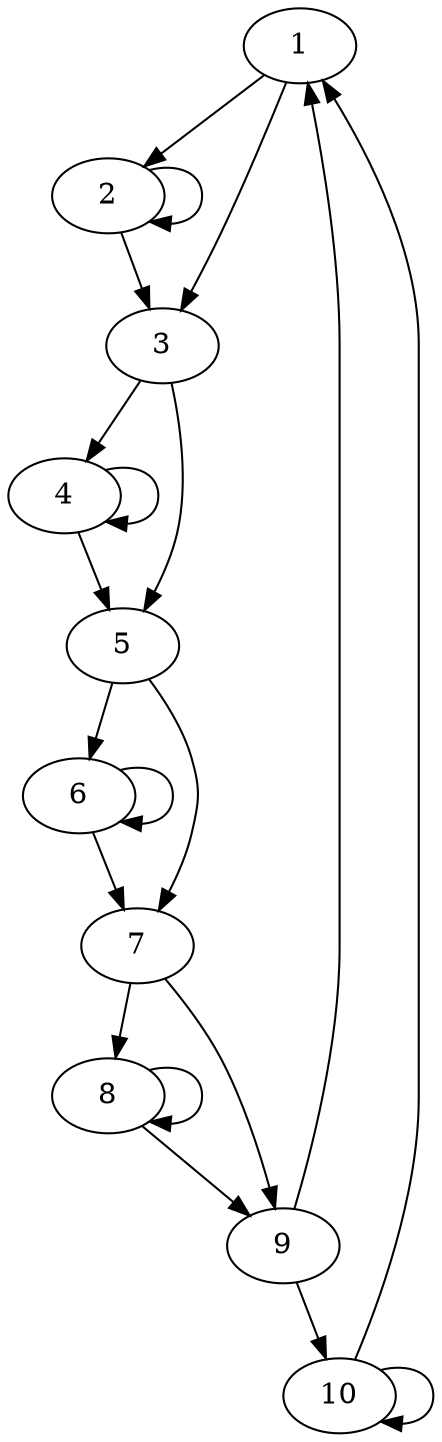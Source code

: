 digraph {
1 -> 2
1 -> 3
2 -> 2
2 -> 3
3 -> 4
3 -> 5
4 -> 4
4 -> 5
5 -> 6
5 -> 7
6 -> 6
6 -> 7
7 -> 8
7 -> 9
8 -> 8
8 -> 9
9 -> 10
9 -> 1
10 -> 10
10 -> 1
}